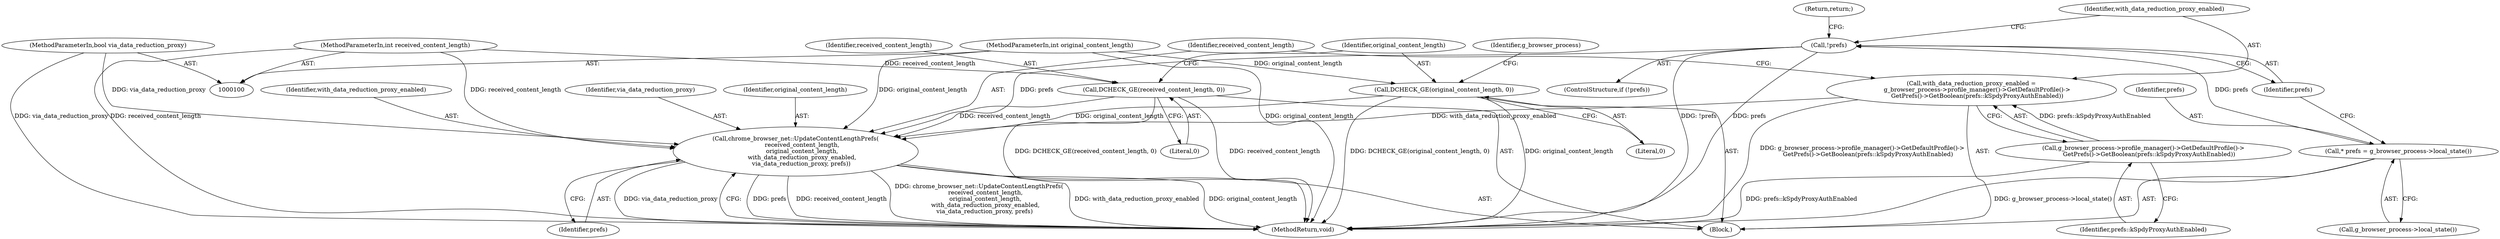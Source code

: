digraph "1_Chrome_828eab2216a765dea92575c290421c115b8ad028_13@pointer" {
"1000131" [label="(Call,chrome_browser_net::UpdateContentLengthPrefs(\n       received_content_length,\n       original_content_length,\n       with_data_reduction_proxy_enabled,\n      via_data_reduction_proxy, prefs))"];
"1000108" [label="(Call,DCHECK_GE(received_content_length, 0))"];
"1000101" [label="(MethodParameterIn,int received_content_length)"];
"1000111" [label="(Call,DCHECK_GE(original_content_length, 0))"];
"1000102" [label="(MethodParameterIn,int original_content_length)"];
"1000127" [label="(Call,with_data_reduction_proxy_enabled =\n      g_browser_process->profile_manager()->GetDefaultProfile()->\n      GetPrefs()->GetBoolean(prefs::kSpdyProxyAuthEnabled))"];
"1000129" [label="(Call,g_browser_process->profile_manager()->GetDefaultProfile()->\n      GetPrefs()->GetBoolean(prefs::kSpdyProxyAuthEnabled))"];
"1000103" [label="(MethodParameterIn,bool via_data_reduction_proxy)"];
"1000123" [label="(Call,!prefs)"];
"1000119" [label="(Call,* prefs = g_browser_process->local_state())"];
"1000121" [label="(Call,g_browser_process->local_state())"];
"1000137" [label="(MethodReturn,void)"];
"1000124" [label="(Identifier,prefs)"];
"1000125" [label="(Return,return;)"];
"1000130" [label="(Identifier,prefs::kSpdyProxyAuthEnabled)"];
"1000111" [label="(Call,DCHECK_GE(original_content_length, 0))"];
"1000122" [label="(ControlStructure,if (!prefs))"];
"1000112" [label="(Identifier,original_content_length)"];
"1000127" [label="(Call,with_data_reduction_proxy_enabled =\n      g_browser_process->profile_manager()->GetDefaultProfile()->\n      GetPrefs()->GetBoolean(prefs::kSpdyProxyAuthEnabled))"];
"1000108" [label="(Call,DCHECK_GE(received_content_length, 0))"];
"1000113" [label="(Literal,0)"];
"1000101" [label="(MethodParameterIn,int received_content_length)"];
"1000128" [label="(Identifier,with_data_reduction_proxy_enabled)"];
"1000135" [label="(Identifier,via_data_reduction_proxy)"];
"1000119" [label="(Call,* prefs = g_browser_process->local_state())"];
"1000136" [label="(Identifier,prefs)"];
"1000103" [label="(MethodParameterIn,bool via_data_reduction_proxy)"];
"1000120" [label="(Identifier,prefs)"];
"1000131" [label="(Call,chrome_browser_net::UpdateContentLengthPrefs(\n       received_content_length,\n       original_content_length,\n       with_data_reduction_proxy_enabled,\n      via_data_reduction_proxy, prefs))"];
"1000132" [label="(Identifier,received_content_length)"];
"1000133" [label="(Identifier,original_content_length)"];
"1000116" [label="(Identifier,g_browser_process)"];
"1000109" [label="(Identifier,received_content_length)"];
"1000104" [label="(Block,)"];
"1000102" [label="(MethodParameterIn,int original_content_length)"];
"1000134" [label="(Identifier,with_data_reduction_proxy_enabled)"];
"1000123" [label="(Call,!prefs)"];
"1000129" [label="(Call,g_browser_process->profile_manager()->GetDefaultProfile()->\n      GetPrefs()->GetBoolean(prefs::kSpdyProxyAuthEnabled))"];
"1000110" [label="(Literal,0)"];
"1000131" -> "1000104"  [label="AST: "];
"1000131" -> "1000136"  [label="CFG: "];
"1000132" -> "1000131"  [label="AST: "];
"1000133" -> "1000131"  [label="AST: "];
"1000134" -> "1000131"  [label="AST: "];
"1000135" -> "1000131"  [label="AST: "];
"1000136" -> "1000131"  [label="AST: "];
"1000137" -> "1000131"  [label="CFG: "];
"1000131" -> "1000137"  [label="DDG: prefs"];
"1000131" -> "1000137"  [label="DDG: received_content_length"];
"1000131" -> "1000137"  [label="DDG: with_data_reduction_proxy_enabled"];
"1000131" -> "1000137"  [label="DDG: original_content_length"];
"1000131" -> "1000137"  [label="DDG: via_data_reduction_proxy"];
"1000131" -> "1000137"  [label="DDG: chrome_browser_net::UpdateContentLengthPrefs(\n       received_content_length,\n       original_content_length,\n       with_data_reduction_proxy_enabled,\n      via_data_reduction_proxy, prefs)"];
"1000108" -> "1000131"  [label="DDG: received_content_length"];
"1000101" -> "1000131"  [label="DDG: received_content_length"];
"1000111" -> "1000131"  [label="DDG: original_content_length"];
"1000102" -> "1000131"  [label="DDG: original_content_length"];
"1000127" -> "1000131"  [label="DDG: with_data_reduction_proxy_enabled"];
"1000103" -> "1000131"  [label="DDG: via_data_reduction_proxy"];
"1000123" -> "1000131"  [label="DDG: prefs"];
"1000108" -> "1000104"  [label="AST: "];
"1000108" -> "1000110"  [label="CFG: "];
"1000109" -> "1000108"  [label="AST: "];
"1000110" -> "1000108"  [label="AST: "];
"1000112" -> "1000108"  [label="CFG: "];
"1000108" -> "1000137"  [label="DDG: DCHECK_GE(received_content_length, 0)"];
"1000108" -> "1000137"  [label="DDG: received_content_length"];
"1000101" -> "1000108"  [label="DDG: received_content_length"];
"1000101" -> "1000100"  [label="AST: "];
"1000101" -> "1000137"  [label="DDG: received_content_length"];
"1000111" -> "1000104"  [label="AST: "];
"1000111" -> "1000113"  [label="CFG: "];
"1000112" -> "1000111"  [label="AST: "];
"1000113" -> "1000111"  [label="AST: "];
"1000116" -> "1000111"  [label="CFG: "];
"1000111" -> "1000137"  [label="DDG: original_content_length"];
"1000111" -> "1000137"  [label="DDG: DCHECK_GE(original_content_length, 0)"];
"1000102" -> "1000111"  [label="DDG: original_content_length"];
"1000102" -> "1000100"  [label="AST: "];
"1000102" -> "1000137"  [label="DDG: original_content_length"];
"1000127" -> "1000104"  [label="AST: "];
"1000127" -> "1000129"  [label="CFG: "];
"1000128" -> "1000127"  [label="AST: "];
"1000129" -> "1000127"  [label="AST: "];
"1000132" -> "1000127"  [label="CFG: "];
"1000127" -> "1000137"  [label="DDG: g_browser_process->profile_manager()->GetDefaultProfile()->\n      GetPrefs()->GetBoolean(prefs::kSpdyProxyAuthEnabled)"];
"1000129" -> "1000127"  [label="DDG: prefs::kSpdyProxyAuthEnabled"];
"1000129" -> "1000130"  [label="CFG: "];
"1000130" -> "1000129"  [label="AST: "];
"1000129" -> "1000137"  [label="DDG: prefs::kSpdyProxyAuthEnabled"];
"1000103" -> "1000100"  [label="AST: "];
"1000103" -> "1000137"  [label="DDG: via_data_reduction_proxy"];
"1000123" -> "1000122"  [label="AST: "];
"1000123" -> "1000124"  [label="CFG: "];
"1000124" -> "1000123"  [label="AST: "];
"1000125" -> "1000123"  [label="CFG: "];
"1000128" -> "1000123"  [label="CFG: "];
"1000123" -> "1000137"  [label="DDG: !prefs"];
"1000123" -> "1000137"  [label="DDG: prefs"];
"1000119" -> "1000123"  [label="DDG: prefs"];
"1000119" -> "1000104"  [label="AST: "];
"1000119" -> "1000121"  [label="CFG: "];
"1000120" -> "1000119"  [label="AST: "];
"1000121" -> "1000119"  [label="AST: "];
"1000124" -> "1000119"  [label="CFG: "];
"1000119" -> "1000137"  [label="DDG: g_browser_process->local_state()"];
}
